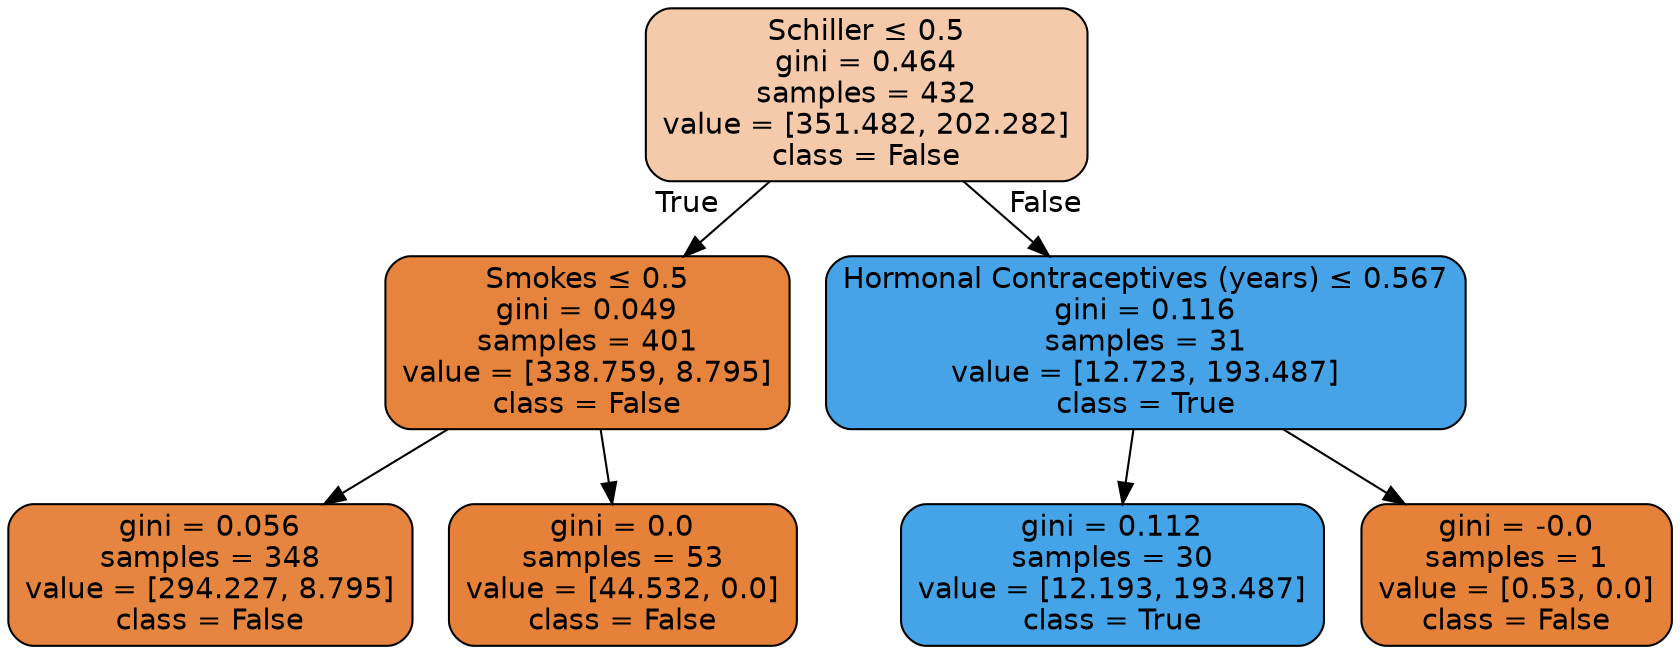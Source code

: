 digraph Tree {
node [shape=box, style="filled, rounded", color="black", fontname=helvetica] ;
edge [fontname=helvetica] ;
0 [label=<Schiller &le; 0.5<br/>gini = 0.464<br/>samples = 432<br/>value = [351.482, 202.282]<br/>class = False>, fillcolor="#f4caab"] ;
1 [label=<Smokes &le; 0.5<br/>gini = 0.049<br/>samples = 401<br/>value = [338.759, 8.795]<br/>class = False>, fillcolor="#e6843e"] ;
0 -> 1 [labeldistance=2.5, labelangle=45, headlabel="True"] ;
2 [label=<gini = 0.056<br/>samples = 348<br/>value = [294.227, 8.795]<br/>class = False>, fillcolor="#e6853f"] ;
1 -> 2 ;
3 [label=<gini = 0.0<br/>samples = 53<br/>value = [44.532, 0.0]<br/>class = False>, fillcolor="#e58139"] ;
1 -> 3 ;
4 [label=<Hormonal Contraceptives (years) &le; 0.567<br/>gini = 0.116<br/>samples = 31<br/>value = [12.723, 193.487]<br/>class = True>, fillcolor="#46a3e7"] ;
0 -> 4 [labeldistance=2.5, labelangle=-45, headlabel="False"] ;
5 [label=<gini = 0.112<br/>samples = 30<br/>value = [12.193, 193.487]<br/>class = True>, fillcolor="#45a3e7"] ;
4 -> 5 ;
6 [label=<gini = -0.0<br/>samples = 1<br/>value = [0.53, 0.0]<br/>class = False>, fillcolor="#e58139"] ;
4 -> 6 ;
}